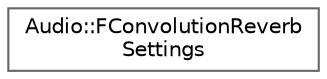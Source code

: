 digraph "Graphical Class Hierarchy"
{
 // INTERACTIVE_SVG=YES
 // LATEX_PDF_SIZE
  bgcolor="transparent";
  edge [fontname=Helvetica,fontsize=10,labelfontname=Helvetica,labelfontsize=10];
  node [fontname=Helvetica,fontsize=10,shape=box,height=0.2,width=0.4];
  rankdir="LR";
  Node0 [id="Node000000",label="Audio::FConvolutionReverb\lSettings",height=0.2,width=0.4,color="grey40", fillcolor="white", style="filled",URL="$d5/d4d/structAudio_1_1FConvolutionReverbSettings.html",tooltip="Runtime settings for convolution reverb."];
}
